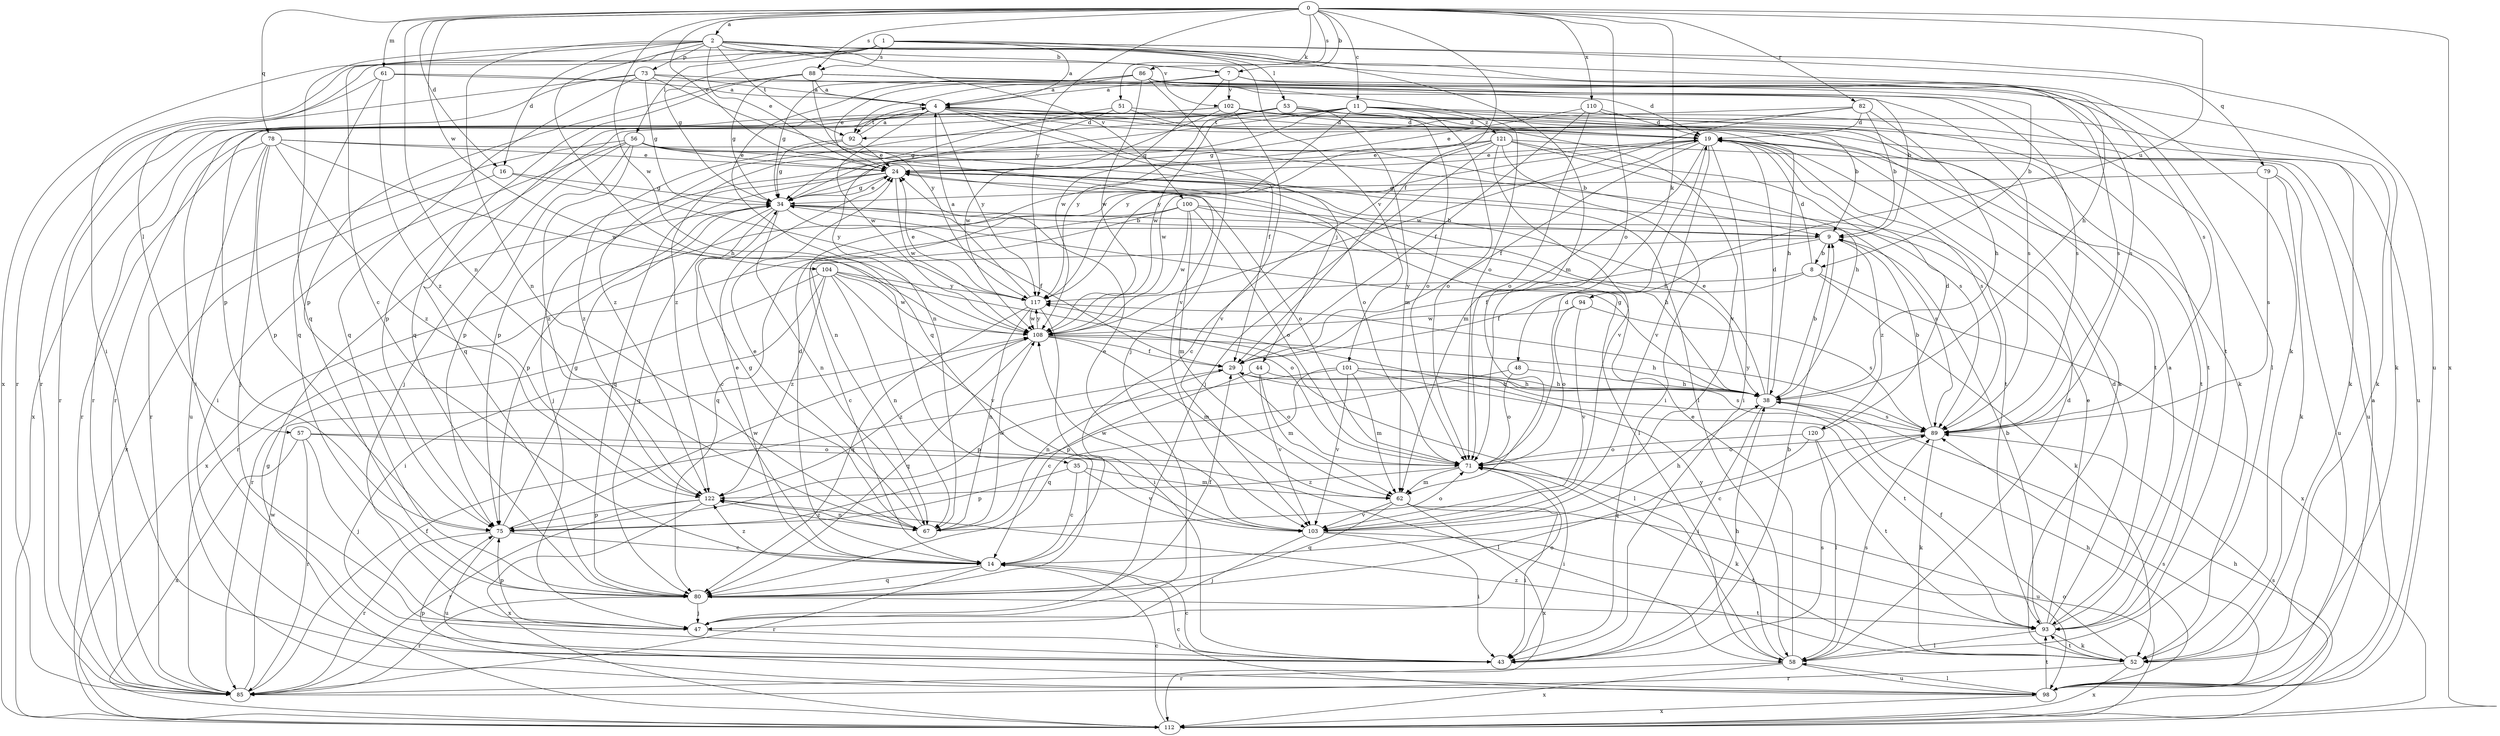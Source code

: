 strict digraph  {
0;
1;
2;
4;
7;
8;
9;
11;
14;
16;
19;
24;
29;
34;
35;
38;
43;
44;
47;
48;
51;
52;
53;
56;
57;
58;
61;
62;
67;
71;
73;
75;
78;
79;
80;
82;
85;
86;
88;
89;
92;
93;
94;
98;
100;
101;
102;
103;
104;
108;
110;
112;
117;
120;
121;
122;
0 -> 2  [label=a];
0 -> 7  [label=b];
0 -> 11  [label=c];
0 -> 16  [label=d];
0 -> 24  [label=e];
0 -> 29  [label=f];
0 -> 48  [label=k];
0 -> 51  [label=k];
0 -> 61  [label=m];
0 -> 67  [label=n];
0 -> 71  [label=o];
0 -> 78  [label=q];
0 -> 82  [label=r];
0 -> 86  [label=s];
0 -> 88  [label=s];
0 -> 94  [label=u];
0 -> 104  [label=w];
0 -> 108  [label=w];
0 -> 110  [label=x];
0 -> 112  [label=x];
0 -> 117  [label=y];
1 -> 4  [label=a];
1 -> 34  [label=g];
1 -> 43  [label=i];
1 -> 53  [label=l];
1 -> 56  [label=l];
1 -> 57  [label=l];
1 -> 62  [label=m];
1 -> 79  [label=q];
1 -> 88  [label=s];
1 -> 98  [label=u];
1 -> 112  [label=x];
2 -> 7  [label=b];
2 -> 14  [label=c];
2 -> 16  [label=d];
2 -> 24  [label=e];
2 -> 35  [label=h];
2 -> 38  [label=h];
2 -> 52  [label=k];
2 -> 67  [label=n];
2 -> 73  [label=p];
2 -> 80  [label=q];
2 -> 89  [label=s];
2 -> 92  [label=t];
2 -> 100  [label=v];
2 -> 101  [label=v];
2 -> 102  [label=v];
4 -> 19  [label=d];
4 -> 29  [label=f];
4 -> 38  [label=h];
4 -> 43  [label=i];
4 -> 44  [label=j];
4 -> 85  [label=r];
4 -> 92  [label=t];
4 -> 108  [label=w];
4 -> 117  [label=y];
7 -> 4  [label=a];
7 -> 8  [label=b];
7 -> 58  [label=l];
7 -> 89  [label=s];
7 -> 92  [label=t];
7 -> 102  [label=v];
7 -> 108  [label=w];
8 -> 19  [label=d];
8 -> 29  [label=f];
8 -> 52  [label=k];
8 -> 112  [label=x];
8 -> 117  [label=y];
9 -> 8  [label=b];
9 -> 14  [label=c];
9 -> 29  [label=f];
9 -> 120  [label=z];
11 -> 9  [label=b];
11 -> 34  [label=g];
11 -> 52  [label=k];
11 -> 71  [label=o];
11 -> 85  [label=r];
11 -> 92  [label=t];
11 -> 93  [label=t];
11 -> 117  [label=y];
11 -> 121  [label=z];
11 -> 122  [label=z];
14 -> 19  [label=d];
14 -> 24  [label=e];
14 -> 80  [label=q];
14 -> 85  [label=r];
14 -> 122  [label=z];
16 -> 34  [label=g];
16 -> 112  [label=x];
16 -> 117  [label=y];
19 -> 24  [label=e];
19 -> 29  [label=f];
19 -> 43  [label=i];
19 -> 62  [label=m];
19 -> 67  [label=n];
19 -> 89  [label=s];
19 -> 93  [label=t];
19 -> 103  [label=v];
19 -> 108  [label=w];
24 -> 34  [label=g];
24 -> 38  [label=h];
24 -> 47  [label=j];
24 -> 71  [label=o];
24 -> 80  [label=q];
24 -> 108  [label=w];
29 -> 38  [label=h];
29 -> 67  [label=n];
29 -> 71  [label=o];
34 -> 9  [label=b];
34 -> 14  [label=c];
34 -> 24  [label=e];
34 -> 29  [label=f];
34 -> 38  [label=h];
34 -> 67  [label=n];
34 -> 75  [label=p];
34 -> 80  [label=q];
34 -> 89  [label=s];
35 -> 14  [label=c];
35 -> 62  [label=m];
35 -> 75  [label=p];
35 -> 103  [label=v];
38 -> 9  [label=b];
38 -> 19  [label=d];
38 -> 24  [label=e];
38 -> 34  [label=g];
38 -> 43  [label=i];
38 -> 89  [label=s];
43 -> 9  [label=b];
43 -> 14  [label=c];
43 -> 38  [label=h];
43 -> 89  [label=s];
44 -> 14  [label=c];
44 -> 38  [label=h];
44 -> 62  [label=m];
44 -> 103  [label=v];
47 -> 43  [label=i];
47 -> 71  [label=o];
47 -> 75  [label=p];
48 -> 38  [label=h];
48 -> 71  [label=o];
48 -> 75  [label=p];
51 -> 19  [label=d];
51 -> 34  [label=g];
51 -> 67  [label=n];
51 -> 103  [label=v];
52 -> 29  [label=f];
52 -> 85  [label=r];
52 -> 93  [label=t];
52 -> 112  [label=x];
52 -> 122  [label=z];
53 -> 19  [label=d];
53 -> 52  [label=k];
53 -> 62  [label=m];
53 -> 71  [label=o];
53 -> 75  [label=p];
53 -> 85  [label=r];
53 -> 98  [label=u];
53 -> 108  [label=w];
53 -> 117  [label=y];
53 -> 122  [label=z];
56 -> 9  [label=b];
56 -> 24  [label=e];
56 -> 43  [label=i];
56 -> 47  [label=j];
56 -> 58  [label=l];
56 -> 71  [label=o];
56 -> 75  [label=p];
56 -> 85  [label=r];
56 -> 122  [label=z];
57 -> 47  [label=j];
57 -> 58  [label=l];
57 -> 71  [label=o];
57 -> 85  [label=r];
57 -> 112  [label=x];
58 -> 19  [label=d];
58 -> 24  [label=e];
58 -> 85  [label=r];
58 -> 89  [label=s];
58 -> 98  [label=u];
58 -> 112  [label=x];
58 -> 117  [label=y];
61 -> 4  [label=a];
61 -> 80  [label=q];
61 -> 85  [label=r];
61 -> 89  [label=s];
61 -> 122  [label=z];
62 -> 43  [label=i];
62 -> 80  [label=q];
62 -> 98  [label=u];
62 -> 103  [label=v];
62 -> 112  [label=x];
67 -> 24  [label=e];
67 -> 34  [label=g];
67 -> 71  [label=o];
67 -> 108  [label=w];
67 -> 122  [label=z];
71 -> 19  [label=d];
71 -> 43  [label=i];
71 -> 52  [label=k];
71 -> 62  [label=m];
71 -> 122  [label=z];
73 -> 4  [label=a];
73 -> 34  [label=g];
73 -> 75  [label=p];
73 -> 80  [label=q];
73 -> 85  [label=r];
73 -> 89  [label=s];
73 -> 103  [label=v];
75 -> 14  [label=c];
75 -> 34  [label=g];
75 -> 85  [label=r];
75 -> 98  [label=u];
75 -> 108  [label=w];
78 -> 24  [label=e];
78 -> 47  [label=j];
78 -> 75  [label=p];
78 -> 85  [label=r];
78 -> 93  [label=t];
78 -> 98  [label=u];
78 -> 108  [label=w];
78 -> 122  [label=z];
79 -> 34  [label=g];
79 -> 52  [label=k];
79 -> 89  [label=s];
79 -> 98  [label=u];
80 -> 29  [label=f];
80 -> 47  [label=j];
80 -> 85  [label=r];
80 -> 93  [label=t];
82 -> 9  [label=b];
82 -> 19  [label=d];
82 -> 34  [label=g];
82 -> 38  [label=h];
82 -> 108  [label=w];
82 -> 117  [label=y];
85 -> 29  [label=f];
85 -> 108  [label=w];
86 -> 4  [label=a];
86 -> 9  [label=b];
86 -> 24  [label=e];
86 -> 34  [label=g];
86 -> 47  [label=j];
86 -> 52  [label=k];
86 -> 71  [label=o];
86 -> 80  [label=q];
86 -> 89  [label=s];
86 -> 108  [label=w];
88 -> 4  [label=a];
88 -> 19  [label=d];
88 -> 34  [label=g];
88 -> 75  [label=p];
88 -> 80  [label=q];
88 -> 93  [label=t];
88 -> 117  [label=y];
89 -> 9  [label=b];
89 -> 14  [label=c];
89 -> 52  [label=k];
89 -> 71  [label=o];
89 -> 117  [label=y];
92 -> 4  [label=a];
92 -> 24  [label=e];
92 -> 34  [label=g];
92 -> 122  [label=z];
93 -> 4  [label=a];
93 -> 9  [label=b];
93 -> 19  [label=d];
93 -> 24  [label=e];
93 -> 52  [label=k];
93 -> 58  [label=l];
94 -> 71  [label=o];
94 -> 89  [label=s];
94 -> 103  [label=v];
94 -> 108  [label=w];
98 -> 4  [label=a];
98 -> 14  [label=c];
98 -> 38  [label=h];
98 -> 58  [label=l];
98 -> 75  [label=p];
98 -> 89  [label=s];
98 -> 93  [label=t];
98 -> 112  [label=x];
100 -> 9  [label=b];
100 -> 58  [label=l];
100 -> 62  [label=m];
100 -> 71  [label=o];
100 -> 80  [label=q];
100 -> 85  [label=r];
100 -> 108  [label=w];
100 -> 112  [label=x];
101 -> 38  [label=h];
101 -> 62  [label=m];
101 -> 75  [label=p];
101 -> 80  [label=q];
101 -> 89  [label=s];
101 -> 93  [label=t];
101 -> 103  [label=v];
102 -> 19  [label=d];
102 -> 52  [label=k];
102 -> 80  [label=q];
102 -> 93  [label=t];
102 -> 103  [label=v];
102 -> 108  [label=w];
102 -> 112  [label=x];
103 -> 24  [label=e];
103 -> 38  [label=h];
103 -> 43  [label=i];
103 -> 47  [label=j];
103 -> 93  [label=t];
103 -> 108  [label=w];
104 -> 43  [label=i];
104 -> 67  [label=n];
104 -> 71  [label=o];
104 -> 85  [label=r];
104 -> 103  [label=v];
104 -> 108  [label=w];
104 -> 117  [label=y];
104 -> 122  [label=z];
108 -> 29  [label=f];
108 -> 38  [label=h];
108 -> 58  [label=l];
108 -> 62  [label=m];
108 -> 80  [label=q];
108 -> 117  [label=y];
108 -> 122  [label=z];
110 -> 19  [label=d];
110 -> 24  [label=e];
110 -> 29  [label=f];
110 -> 52  [label=k];
110 -> 71  [label=o];
112 -> 14  [label=c];
112 -> 34  [label=g];
112 -> 38  [label=h];
112 -> 71  [label=o];
112 -> 89  [label=s];
117 -> 4  [label=a];
117 -> 24  [label=e];
117 -> 43  [label=i];
117 -> 67  [label=n];
117 -> 80  [label=q];
117 -> 108  [label=w];
120 -> 19  [label=d];
120 -> 58  [label=l];
120 -> 71  [label=o];
120 -> 80  [label=q];
120 -> 93  [label=t];
121 -> 14  [label=c];
121 -> 24  [label=e];
121 -> 38  [label=h];
121 -> 43  [label=i];
121 -> 47  [label=j];
121 -> 75  [label=p];
121 -> 89  [label=s];
121 -> 98  [label=u];
121 -> 103  [label=v];
122 -> 67  [label=n];
122 -> 75  [label=p];
122 -> 85  [label=r];
122 -> 112  [label=x];
}
